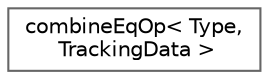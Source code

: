 digraph "Graphical Class Hierarchy"
{
 // LATEX_PDF_SIZE
  bgcolor="transparent";
  edge [fontname=Helvetica,fontsize=10,labelfontname=Helvetica,labelfontsize=10];
  node [fontname=Helvetica,fontsize=10,shape=box,height=0.2,width=0.4];
  rankdir="LR";
  Node0 [id="Node000000",label="combineEqOp\< Type,\l TrackingData \>",height=0.2,width=0.4,color="grey40", fillcolor="white", style="filled",URL="$classFoam_1_1combineEqOp.html",tooltip=" "];
}

